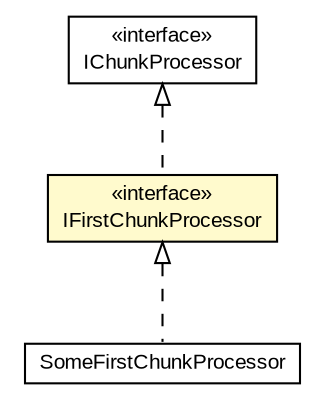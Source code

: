 #!/usr/local/bin/dot
#
# Class diagram 
# Generated by UMLGraph version R5_6-24-gf6e263 (http://www.umlgraph.org/)
#

digraph G {
	edge [fontname="arial",fontsize=10,labelfontname="arial",labelfontsize=10];
	node [fontname="arial",fontsize=10,shape=plaintext];
	nodesep=0.25;
	ranksep=0.5;
	// edu.arizona.biosemantics.semanticmarkup.ling.extract.IFirstChunkProcessor
	c80445 [label=<<table title="edu.arizona.biosemantics.semanticmarkup.ling.extract.IFirstChunkProcessor" border="0" cellborder="1" cellspacing="0" cellpadding="2" port="p" bgcolor="lemonChiffon" href="./IFirstChunkProcessor.html">
		<tr><td><table border="0" cellspacing="0" cellpadding="1">
<tr><td align="center" balign="center"> &#171;interface&#187; </td></tr>
<tr><td align="center" balign="center"> IFirstChunkProcessor </td></tr>
		</table></td></tr>
		</table>>, URL="./IFirstChunkProcessor.html", fontname="arial", fontcolor="black", fontsize=10.0];
	// edu.arizona.biosemantics.semanticmarkup.ling.extract.IChunkProcessor
	c80447 [label=<<table title="edu.arizona.biosemantics.semanticmarkup.ling.extract.IChunkProcessor" border="0" cellborder="1" cellspacing="0" cellpadding="2" port="p" href="./IChunkProcessor.html">
		<tr><td><table border="0" cellspacing="0" cellpadding="1">
<tr><td align="center" balign="center"> &#171;interface&#187; </td></tr>
<tr><td align="center" balign="center"> IChunkProcessor </td></tr>
		</table></td></tr>
		</table>>, URL="./IChunkProcessor.html", fontname="arial", fontcolor="black", fontsize=10.0];
	// edu.arizona.biosemantics.semanticmarkup.markupelement.description.ling.extract.lib.SomeFirstChunkProcessor
	c80510 [label=<<table title="edu.arizona.biosemantics.semanticmarkup.markupelement.description.ling.extract.lib.SomeFirstChunkProcessor" border="0" cellborder="1" cellspacing="0" cellpadding="2" port="p" href="../../markupelement/description/ling/extract/lib/SomeFirstChunkProcessor.html">
		<tr><td><table border="0" cellspacing="0" cellpadding="1">
<tr><td align="center" balign="center"> SomeFirstChunkProcessor </td></tr>
		</table></td></tr>
		</table>>, URL="../../markupelement/description/ling/extract/lib/SomeFirstChunkProcessor.html", fontname="arial", fontcolor="black", fontsize=10.0];
	//edu.arizona.biosemantics.semanticmarkup.ling.extract.IFirstChunkProcessor implements edu.arizona.biosemantics.semanticmarkup.ling.extract.IChunkProcessor
	c80447:p -> c80445:p [dir=back,arrowtail=empty,style=dashed];
	//edu.arizona.biosemantics.semanticmarkup.markupelement.description.ling.extract.lib.SomeFirstChunkProcessor implements edu.arizona.biosemantics.semanticmarkup.ling.extract.IFirstChunkProcessor
	c80445:p -> c80510:p [dir=back,arrowtail=empty,style=dashed];
}

